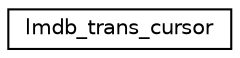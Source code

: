 digraph "Graphical Class Hierarchy"
{
  edge [fontname="Helvetica",fontsize="10",labelfontname="Helvetica",labelfontsize="10"];
  node [fontname="Helvetica",fontsize="10",shape=record];
  rankdir="LR";
  Node0 [label="lmdb_trans_cursor",height=0.2,width=0.4,color="black", fillcolor="white", style="filled",URL="$structlmdb__trans__cursor.html"];
}

